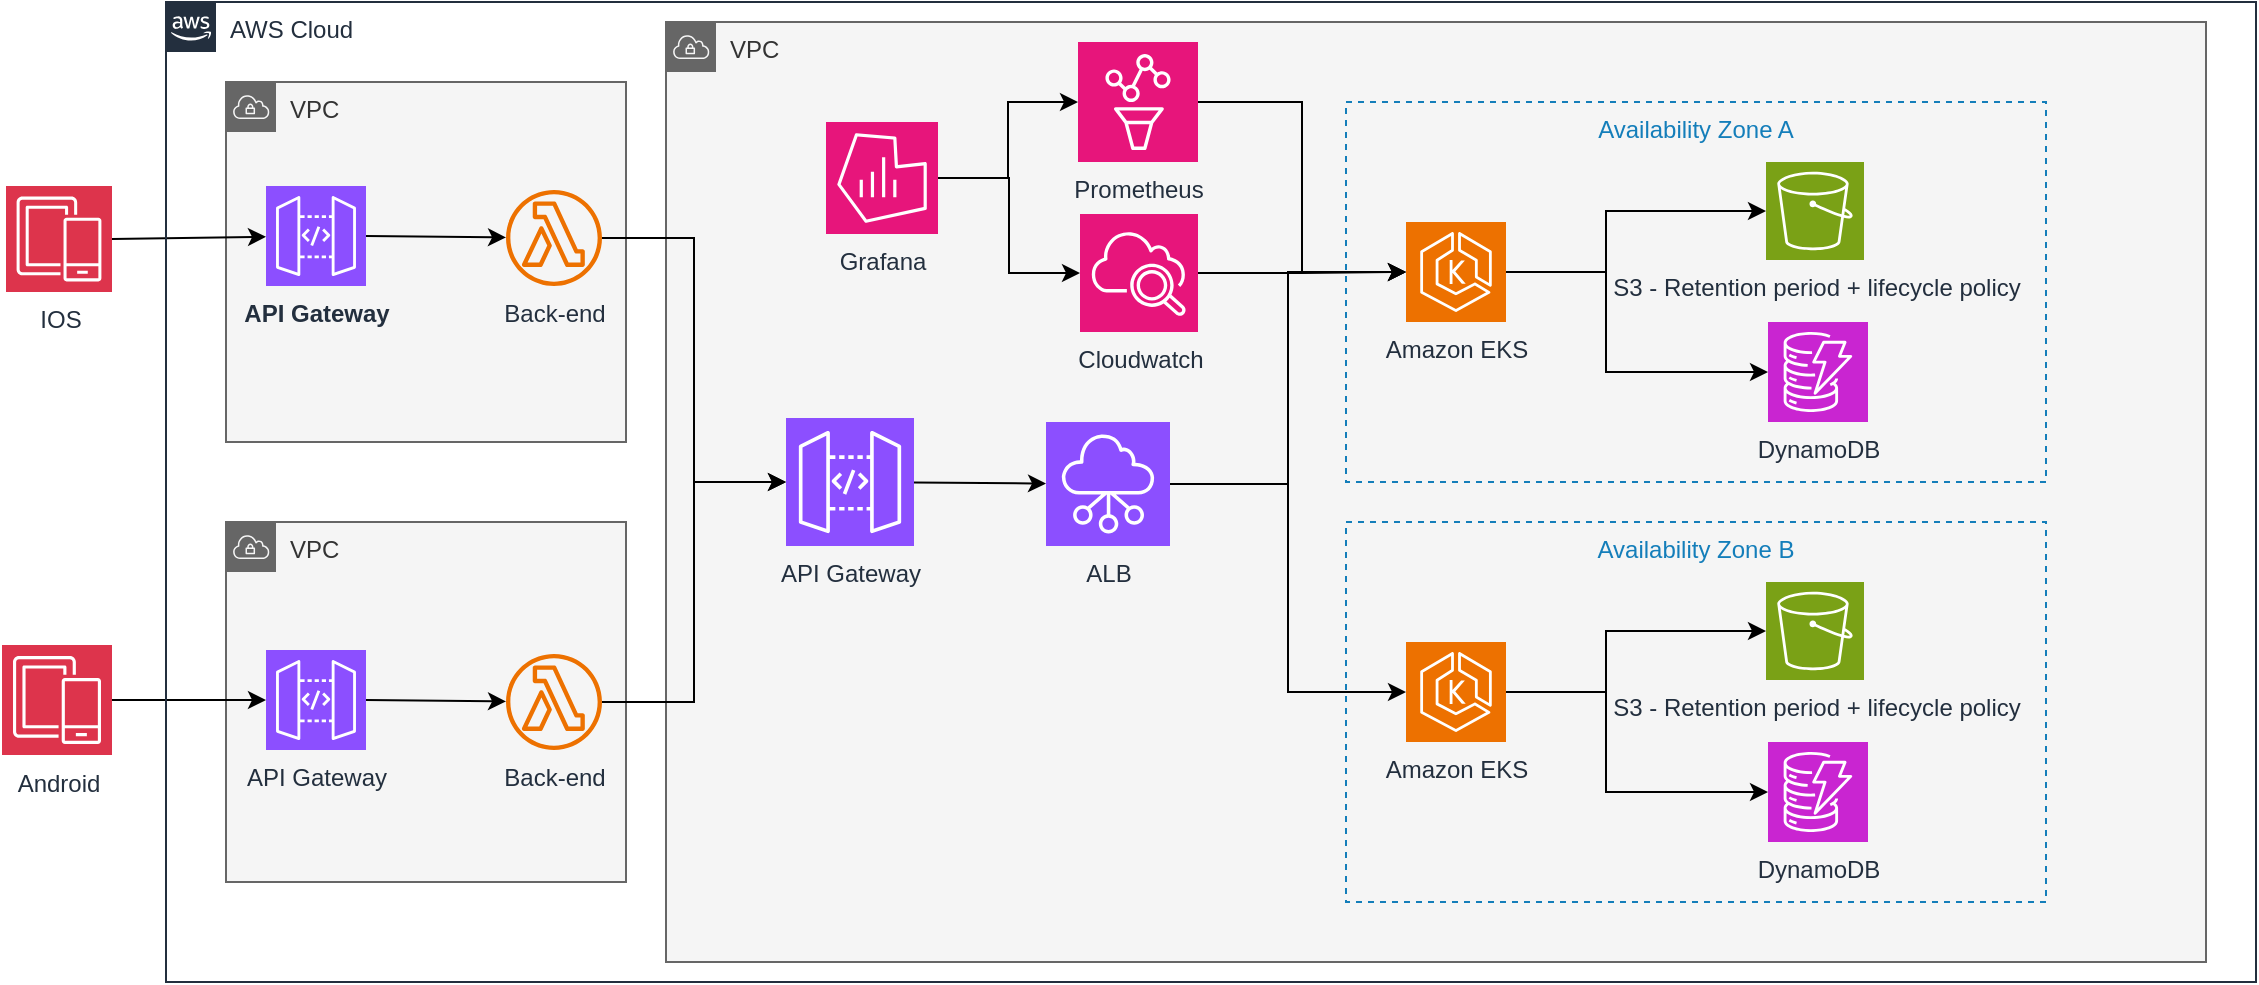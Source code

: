 <mxfile version="21.7.4" type="github">
  <diagram name="Page-1" id="ZGIYcpiNsp2aGkSfMP8p">
    <mxGraphModel dx="2019" dy="758" grid="1" gridSize="10" guides="1" tooltips="1" connect="1" arrows="1" fold="1" page="1" pageScale="1" pageWidth="850" pageHeight="1100" math="0" shadow="0">
      <root>
        <mxCell id="0" />
        <mxCell id="1" parent="0" />
        <mxCell id="LMTCnSz14OLri7p1V5h--7" value="VPC" style="points=[[0,0],[0.25,0],[0.5,0],[0.75,0],[1,0],[1,0.25],[1,0.5],[1,0.75],[1,1],[0.75,1],[0.5,1],[0.25,1],[0,1],[0,0.75],[0,0.5],[0,0.25]];outlineConnect=0;html=1;whiteSpace=wrap;fontSize=12;fontStyle=0;container=1;pointerEvents=0;collapsible=0;recursiveResize=0;shape=mxgraph.aws4.group;grIcon=mxgraph.aws4.group_vpc;verticalAlign=top;align=left;spacingLeft=30;dashed=0;fillColor=#f5f5f5;fontColor=#333333;strokeColor=#666666;" vertex="1" parent="1">
          <mxGeometry x="180" y="90" width="200" height="180" as="geometry" />
        </mxCell>
        <mxCell id="LMTCnSz14OLri7p1V5h--9" value="Back-end" style="sketch=0;outlineConnect=0;fontColor=#232F3E;gradientColor=none;fillColor=#ED7100;strokeColor=none;dashed=0;verticalLabelPosition=bottom;verticalAlign=top;align=center;html=1;fontSize=12;fontStyle=0;aspect=fixed;pointerEvents=1;shape=mxgraph.aws4.lambda_function;" vertex="1" parent="LMTCnSz14OLri7p1V5h--7">
          <mxGeometry x="140" y="54" width="48" height="48" as="geometry" />
        </mxCell>
        <mxCell id="LMTCnSz14OLri7p1V5h--14" style="rounded=0;orthogonalLoop=1;jettySize=auto;html=1;exitX=1;exitY=0.5;exitDx=0;exitDy=0;exitPerimeter=0;" edge="1" parent="LMTCnSz14OLri7p1V5h--7" source="LMTCnSz14OLri7p1V5h--11" target="LMTCnSz14OLri7p1V5h--9">
          <mxGeometry relative="1" as="geometry" />
        </mxCell>
        <mxCell id="LMTCnSz14OLri7p1V5h--11" value="API Gateway" style="sketch=0;points=[[0,0,0],[0.25,0,0],[0.5,0,0],[0.75,0,0],[1,0,0],[0,1,0],[0.25,1,0],[0.5,1,0],[0.75,1,0],[1,1,0],[0,0.25,0],[0,0.5,0],[0,0.75,0],[1,0.25,0],[1,0.5,0],[1,0.75,0]];outlineConnect=0;fontColor=#232F3E;fillColor=#8C4FFF;strokeColor=#ffffff;dashed=0;verticalLabelPosition=bottom;verticalAlign=top;align=center;html=1;fontSize=12;fontStyle=1;aspect=fixed;shape=mxgraph.aws4.resourceIcon;resIcon=mxgraph.aws4.api_gateway;" vertex="1" parent="LMTCnSz14OLri7p1V5h--7">
          <mxGeometry x="20" y="52" width="50" height="50" as="geometry" />
        </mxCell>
        <mxCell id="LMTCnSz14OLri7p1V5h--8" value="VPC" style="points=[[0,0],[0.25,0],[0.5,0],[0.75,0],[1,0],[1,0.25],[1,0.5],[1,0.75],[1,1],[0.75,1],[0.5,1],[0.25,1],[0,1],[0,0.75],[0,0.5],[0,0.25]];outlineConnect=0;html=1;whiteSpace=wrap;fontSize=12;fontStyle=0;container=1;pointerEvents=0;collapsible=0;recursiveResize=0;shape=mxgraph.aws4.group;grIcon=mxgraph.aws4.group_vpc;strokeColor=#666666;fillColor=#f5f5f5;verticalAlign=top;align=left;spacingLeft=30;dashed=0;fontColor=#333333;" vertex="1" parent="1">
          <mxGeometry x="180" y="310" width="200" height="180" as="geometry" />
        </mxCell>
        <mxCell id="LMTCnSz14OLri7p1V5h--10" value="Back-end" style="sketch=0;outlineConnect=0;fontColor=#232F3E;gradientColor=none;fillColor=#ED7100;strokeColor=none;dashed=0;verticalLabelPosition=bottom;verticalAlign=top;align=center;html=1;fontSize=12;fontStyle=0;aspect=fixed;pointerEvents=1;shape=mxgraph.aws4.lambda_function;" vertex="1" parent="LMTCnSz14OLri7p1V5h--8">
          <mxGeometry x="140" y="66" width="48" height="48" as="geometry" />
        </mxCell>
        <mxCell id="LMTCnSz14OLri7p1V5h--13" style="rounded=0;orthogonalLoop=1;jettySize=auto;html=1;exitX=1;exitY=0.5;exitDx=0;exitDy=0;exitPerimeter=0;" edge="1" parent="LMTCnSz14OLri7p1V5h--8" source="LMTCnSz14OLri7p1V5h--12" target="LMTCnSz14OLri7p1V5h--10">
          <mxGeometry relative="1" as="geometry" />
        </mxCell>
        <mxCell id="LMTCnSz14OLri7p1V5h--12" value="API Gateway" style="sketch=0;points=[[0,0,0],[0.25,0,0],[0.5,0,0],[0.75,0,0],[1,0,0],[0,1,0],[0.25,1,0],[0.5,1,0],[0.75,1,0],[1,1,0],[0,0.25,0],[0,0.5,0],[0,0.75,0],[1,0.25,0],[1,0.5,0],[1,0.75,0]];outlineConnect=0;fontColor=#232F3E;fillColor=#8C4FFF;strokeColor=#ffffff;dashed=0;verticalLabelPosition=bottom;verticalAlign=top;align=center;html=1;fontSize=12;fontStyle=0;aspect=fixed;shape=mxgraph.aws4.resourceIcon;resIcon=mxgraph.aws4.api_gateway;" vertex="1" parent="LMTCnSz14OLri7p1V5h--8">
          <mxGeometry x="20" y="64" width="50" height="50" as="geometry" />
        </mxCell>
        <mxCell id="LMTCnSz14OLri7p1V5h--17" style="rounded=0;orthogonalLoop=1;jettySize=auto;html=1;exitX=1;exitY=0.5;exitDx=0;exitDy=0;exitPerimeter=0;" edge="1" parent="1" source="LMTCnSz14OLri7p1V5h--15" target="LMTCnSz14OLri7p1V5h--11">
          <mxGeometry relative="1" as="geometry" />
        </mxCell>
        <mxCell id="LMTCnSz14OLri7p1V5h--15" value="IOS" style="sketch=0;points=[[0,0,0],[0.25,0,0],[0.5,0,0],[0.75,0,0],[1,0,0],[0,1,0],[0.25,1,0],[0.5,1,0],[0.75,1,0],[1,1,0],[0,0.25,0],[0,0.5,0],[0,0.75,0],[1,0.25,0],[1,0.5,0],[1,0.75,0]];outlineConnect=0;fontColor=#232F3E;fillColor=#DD344C;strokeColor=#ffffff;dashed=0;verticalLabelPosition=bottom;verticalAlign=top;align=center;html=1;fontSize=12;fontStyle=0;aspect=fixed;shape=mxgraph.aws4.resourceIcon;resIcon=mxgraph.aws4.mobile;" vertex="1" parent="1">
          <mxGeometry x="70" y="142" width="53" height="53" as="geometry" />
        </mxCell>
        <mxCell id="LMTCnSz14OLri7p1V5h--18" style="rounded=0;orthogonalLoop=1;jettySize=auto;html=1;" edge="1" parent="1" source="LMTCnSz14OLri7p1V5h--16" target="LMTCnSz14OLri7p1V5h--12">
          <mxGeometry relative="1" as="geometry" />
        </mxCell>
        <mxCell id="LMTCnSz14OLri7p1V5h--16" value="Android" style="sketch=0;points=[[0,0,0],[0.25,0,0],[0.5,0,0],[0.75,0,0],[1,0,0],[0,1,0],[0.25,1,0],[0.5,1,0],[0.75,1,0],[1,1,0],[0,0.25,0],[0,0.5,0],[0,0.75,0],[1,0.25,0],[1,0.5,0],[1,0.75,0]];outlineConnect=0;fontColor=#232F3E;fillColor=#DD344C;strokeColor=#ffffff;dashed=0;verticalLabelPosition=bottom;verticalAlign=top;align=center;html=1;fontSize=12;fontStyle=0;aspect=fixed;shape=mxgraph.aws4.resourceIcon;resIcon=mxgraph.aws4.mobile;" vertex="1" parent="1">
          <mxGeometry x="68" y="371.5" width="55" height="55" as="geometry" />
        </mxCell>
        <mxCell id="LMTCnSz14OLri7p1V5h--38" value="AWS Cloud" style="points=[[0,0],[0.25,0],[0.5,0],[0.75,0],[1,0],[1,0.25],[1,0.5],[1,0.75],[1,1],[0.75,1],[0.5,1],[0.25,1],[0,1],[0,0.75],[0,0.5],[0,0.25]];outlineConnect=0;gradientColor=none;html=1;whiteSpace=wrap;fontSize=12;fontStyle=0;container=1;pointerEvents=0;collapsible=0;recursiveResize=0;shape=mxgraph.aws4.group;grIcon=mxgraph.aws4.group_aws_cloud_alt;strokeColor=#232F3E;fillColor=none;verticalAlign=top;align=left;spacingLeft=30;fontColor=#232F3E;dashed=0;" vertex="1" parent="1">
          <mxGeometry x="150" y="50" width="1045" height="490" as="geometry" />
        </mxCell>
        <mxCell id="LMTCnSz14OLri7p1V5h--19" value="VPC" style="points=[[0,0],[0.25,0],[0.5,0],[0.75,0],[1,0],[1,0.25],[1,0.5],[1,0.75],[1,1],[0.75,1],[0.5,1],[0.25,1],[0,1],[0,0.75],[0,0.5],[0,0.25]];outlineConnect=0;html=1;whiteSpace=wrap;fontSize=12;fontStyle=0;container=0;pointerEvents=0;collapsible=0;recursiveResize=0;shape=mxgraph.aws4.group;grIcon=mxgraph.aws4.group_vpc;strokeColor=#666666;fillColor=#f5f5f5;verticalAlign=top;align=left;spacingLeft=30;dashed=0;fontColor=#333333;movable=1;resizable=1;rotatable=1;deletable=1;editable=1;locked=0;connectable=1;" vertex="1" parent="LMTCnSz14OLri7p1V5h--38">
          <mxGeometry x="250" y="10" width="770" height="470" as="geometry" />
        </mxCell>
        <mxCell id="LMTCnSz14OLri7p1V5h--74" style="edgeStyle=orthogonalEdgeStyle;rounded=0;orthogonalLoop=1;jettySize=auto;html=1;entryX=0;entryY=0.5;entryDx=0;entryDy=0;entryPerimeter=0;" edge="1" parent="LMTCnSz14OLri7p1V5h--38" source="LMTCnSz14OLri7p1V5h--46" target="LMTCnSz14OLri7p1V5h--73">
          <mxGeometry relative="1" as="geometry" />
        </mxCell>
        <mxCell id="LMTCnSz14OLri7p1V5h--46" value="ALB" style="sketch=0;points=[[0,0,0],[0.25,0,0],[0.5,0,0],[0.75,0,0],[1,0,0],[0,1,0],[0.25,1,0],[0.5,1,0],[0.75,1,0],[1,1,0],[0,0.25,0],[0,0.5,0],[0,0.75,0],[1,0.25,0],[1,0.5,0],[1,0.75,0]];outlineConnect=0;fontColor=#232F3E;fillColor=#8C4FFF;strokeColor=#ffffff;dashed=0;verticalLabelPosition=bottom;verticalAlign=top;align=center;html=1;fontSize=12;fontStyle=0;aspect=fixed;shape=mxgraph.aws4.resourceIcon;resIcon=mxgraph.aws4.networking_and_content_delivery;" vertex="1" parent="LMTCnSz14OLri7p1V5h--38">
          <mxGeometry x="440" y="210" width="62" height="62" as="geometry" />
        </mxCell>
        <mxCell id="LMTCnSz14OLri7p1V5h--61" value="" style="rounded=0;orthogonalLoop=1;jettySize=auto;html=1;" edge="1" parent="LMTCnSz14OLri7p1V5h--38" source="LMTCnSz14OLri7p1V5h--24" target="LMTCnSz14OLri7p1V5h--46">
          <mxGeometry relative="1" as="geometry" />
        </mxCell>
        <mxCell id="LMTCnSz14OLri7p1V5h--24" value="API Gateway" style="sketch=0;points=[[0,0,0],[0.25,0,0],[0.5,0,0],[0.75,0,0],[1,0,0],[0,1,0],[0.25,1,0],[0.5,1,0],[0.75,1,0],[1,1,0],[0,0.25,0],[0,0.5,0],[0,0.75,0],[1,0.25,0],[1,0.5,0],[1,0.75,0]];outlineConnect=0;fontColor=#232F3E;fillColor=#8C4FFF;strokeColor=#ffffff;dashed=0;verticalLabelPosition=bottom;verticalAlign=top;align=center;html=1;fontSize=12;fontStyle=0;aspect=fixed;shape=mxgraph.aws4.resourceIcon;resIcon=mxgraph.aws4.api_gateway;" vertex="1" parent="LMTCnSz14OLri7p1V5h--38">
          <mxGeometry x="310" y="208" width="64" height="64" as="geometry" />
        </mxCell>
        <mxCell id="LMTCnSz14OLri7p1V5h--25" value="Availability Zone A" style="fillColor=none;strokeColor=#147EBA;dashed=1;verticalAlign=top;fontStyle=0;fontColor=#147EBA;whiteSpace=wrap;html=1;" vertex="1" parent="LMTCnSz14OLri7p1V5h--38">
          <mxGeometry x="590" y="50" width="350" height="190" as="geometry" />
        </mxCell>
        <mxCell id="LMTCnSz14OLri7p1V5h--44" value="Prometheus" style="sketch=0;points=[[0,0,0],[0.25,0,0],[0.5,0,0],[0.75,0,0],[1,0,0],[0,1,0],[0.25,1,0],[0.5,1,0],[0.75,1,0],[1,1,0],[0,0.25,0],[0,0.5,0],[0,0.75,0],[1,0.25,0],[1,0.5,0],[1,0.75,0]];points=[[0,0,0],[0.25,0,0],[0.5,0,0],[0.75,0,0],[1,0,0],[0,1,0],[0.25,1,0],[0.5,1,0],[0.75,1,0],[1,1,0],[0,0.25,0],[0,0.5,0],[0,0.75,0],[1,0.25,0],[1,0.5,0],[1,0.75,0]];outlineConnect=0;fontColor=#232F3E;fillColor=#E7157B;strokeColor=#ffffff;dashed=0;verticalLabelPosition=bottom;verticalAlign=top;align=center;html=1;fontSize=12;fontStyle=0;aspect=fixed;shape=mxgraph.aws4.resourceIcon;resIcon=mxgraph.aws4.managed_service_for_prometheus;" vertex="1" parent="LMTCnSz14OLri7p1V5h--38">
          <mxGeometry x="456" y="20" width="60" height="60" as="geometry" />
        </mxCell>
        <mxCell id="LMTCnSz14OLri7p1V5h--42" value="Cloudwatch" style="sketch=0;points=[[0,0,0],[0.25,0,0],[0.5,0,0],[0.75,0,0],[1,0,0],[0,1,0],[0.25,1,0],[0.5,1,0],[0.75,1,0],[1,1,0],[0,0.25,0],[0,0.5,0],[0,0.75,0],[1,0.25,0],[1,0.5,0],[1,0.75,0]];points=[[0,0,0],[0.25,0,0],[0.5,0,0],[0.75,0,0],[1,0,0],[0,1,0],[0.25,1,0],[0.5,1,0],[0.75,1,0],[1,1,0],[0,0.25,0],[0,0.5,0],[0,0.75,0],[1,0.25,0],[1,0.5,0],[1,0.75,0]];outlineConnect=0;fontColor=#232F3E;fillColor=#E7157B;strokeColor=#ffffff;dashed=0;verticalLabelPosition=bottom;verticalAlign=top;align=center;html=1;fontSize=12;fontStyle=0;aspect=fixed;shape=mxgraph.aws4.resourceIcon;resIcon=mxgraph.aws4.cloudwatch_2;" vertex="1" parent="LMTCnSz14OLri7p1V5h--38">
          <mxGeometry x="457" y="106" width="59" height="59" as="geometry" />
        </mxCell>
        <mxCell id="LMTCnSz14OLri7p1V5h--57" value="" style="edgeStyle=orthogonalEdgeStyle;rounded=0;orthogonalLoop=1;jettySize=auto;html=1;" edge="1" parent="LMTCnSz14OLri7p1V5h--38" source="LMTCnSz14OLri7p1V5h--43" target="LMTCnSz14OLri7p1V5h--42">
          <mxGeometry relative="1" as="geometry" />
        </mxCell>
        <mxCell id="LMTCnSz14OLri7p1V5h--58" style="edgeStyle=orthogonalEdgeStyle;rounded=0;orthogonalLoop=1;jettySize=auto;html=1;" edge="1" parent="LMTCnSz14OLri7p1V5h--38" source="LMTCnSz14OLri7p1V5h--43" target="LMTCnSz14OLri7p1V5h--44">
          <mxGeometry relative="1" as="geometry" />
        </mxCell>
        <mxCell id="LMTCnSz14OLri7p1V5h--43" value="Grafana" style="sketch=0;points=[[0,0,0],[0.25,0,0],[0.5,0,0],[0.75,0,0],[1,0,0],[0,1,0],[0.25,1,0],[0.5,1,0],[0.75,1,0],[1,1,0],[0,0.25,0],[0,0.5,0],[0,0.75,0],[1,0.25,0],[1,0.5,0],[1,0.75,0]];points=[[0,0,0],[0.25,0,0],[0.5,0,0],[0.75,0,0],[1,0,0],[0,1,0],[0.25,1,0],[0.5,1,0],[0.75,1,0],[1,1,0],[0,0.25,0],[0,0.5,0],[0,0.75,0],[1,0.25,0],[1,0.5,0],[1,0.75,0]];outlineConnect=0;fontColor=#232F3E;fillColor=#E7157B;strokeColor=#ffffff;dashed=0;verticalLabelPosition=bottom;verticalAlign=top;align=center;html=1;fontSize=12;fontStyle=0;aspect=fixed;shape=mxgraph.aws4.resourceIcon;resIcon=mxgraph.aws4.managed_service_for_grafana;" vertex="1" parent="LMTCnSz14OLri7p1V5h--38">
          <mxGeometry x="330" y="60" width="56" height="56" as="geometry" />
        </mxCell>
        <mxCell id="LMTCnSz14OLri7p1V5h--68" value="Availability Zone B" style="fillColor=none;strokeColor=#147EBA;dashed=1;verticalAlign=top;fontStyle=0;fontColor=#147EBA;whiteSpace=wrap;html=1;" vertex="1" parent="LMTCnSz14OLri7p1V5h--38">
          <mxGeometry x="590" y="260" width="350" height="190" as="geometry" />
        </mxCell>
        <mxCell id="LMTCnSz14OLri7p1V5h--69" value="S3 - Retention period + lifecycle policy" style="sketch=0;points=[[0,0,0],[0.25,0,0],[0.5,0,0],[0.75,0,0],[1,0,0],[0,1,0],[0.25,1,0],[0.5,1,0],[0.75,1,0],[1,1,0],[0,0.25,0],[0,0.5,0],[0,0.75,0],[1,0.25,0],[1,0.5,0],[1,0.75,0]];outlineConnect=0;fontColor=#232F3E;fillColor=#7AA116;strokeColor=#ffffff;dashed=0;verticalLabelPosition=bottom;verticalAlign=top;align=center;html=1;fontSize=12;fontStyle=0;aspect=fixed;shape=mxgraph.aws4.resourceIcon;resIcon=mxgraph.aws4.s3;" vertex="1" parent="LMTCnSz14OLri7p1V5h--38">
          <mxGeometry x="800" y="290" width="49" height="49" as="geometry" />
        </mxCell>
        <mxCell id="LMTCnSz14OLri7p1V5h--70" value="DynamoDB" style="sketch=0;points=[[0,0,0],[0.25,0,0],[0.5,0,0],[0.75,0,0],[1,0,0],[0,1,0],[0.25,1,0],[0.5,1,0],[0.75,1,0],[1,1,0],[0,0.25,0],[0,0.5,0],[0,0.75,0],[1,0.25,0],[1,0.5,0],[1,0.75,0]];outlineConnect=0;fontColor=#232F3E;fillColor=#C925D1;strokeColor=#ffffff;dashed=0;verticalLabelPosition=bottom;verticalAlign=top;align=center;html=1;fontSize=12;fontStyle=0;aspect=fixed;shape=mxgraph.aws4.resourceIcon;resIcon=mxgraph.aws4.dynamodb;" vertex="1" parent="LMTCnSz14OLri7p1V5h--38">
          <mxGeometry x="801" y="370" width="50" height="50" as="geometry" />
        </mxCell>
        <mxCell id="LMTCnSz14OLri7p1V5h--71" style="edgeStyle=orthogonalEdgeStyle;rounded=0;orthogonalLoop=1;jettySize=auto;html=1;entryX=0;entryY=0.5;entryDx=0;entryDy=0;entryPerimeter=0;" edge="1" parent="LMTCnSz14OLri7p1V5h--38" source="LMTCnSz14OLri7p1V5h--73" target="LMTCnSz14OLri7p1V5h--69">
          <mxGeometry relative="1" as="geometry">
            <Array as="points">
              <mxPoint x="720" y="345" />
              <mxPoint x="720" y="315" />
            </Array>
          </mxGeometry>
        </mxCell>
        <mxCell id="LMTCnSz14OLri7p1V5h--72" style="edgeStyle=orthogonalEdgeStyle;rounded=0;orthogonalLoop=1;jettySize=auto;html=1;" edge="1" parent="LMTCnSz14OLri7p1V5h--38" source="LMTCnSz14OLri7p1V5h--73" target="LMTCnSz14OLri7p1V5h--70">
          <mxGeometry relative="1" as="geometry">
            <Array as="points">
              <mxPoint x="720" y="345" />
              <mxPoint x="720" y="395" />
            </Array>
          </mxGeometry>
        </mxCell>
        <mxCell id="LMTCnSz14OLri7p1V5h--73" value="Amazon EKS" style="sketch=0;points=[[0,0,0],[0.25,0,0],[0.5,0,0],[0.75,0,0],[1,0,0],[0,1,0],[0.25,1,0],[0.5,1,0],[0.75,1,0],[1,1,0],[0,0.25,0],[0,0.5,0],[0,0.75,0],[1,0.25,0],[1,0.5,0],[1,0.75,0]];outlineConnect=0;fontColor=#232F3E;fillColor=#ED7100;strokeColor=#ffffff;dashed=0;verticalLabelPosition=bottom;verticalAlign=top;align=center;html=1;fontSize=12;fontStyle=0;aspect=fixed;shape=mxgraph.aws4.resourceIcon;resIcon=mxgraph.aws4.eks;" vertex="1" parent="LMTCnSz14OLri7p1V5h--38">
          <mxGeometry x="620" y="320" width="50" height="50" as="geometry" />
        </mxCell>
        <mxCell id="LMTCnSz14OLri7p1V5h--29" value="S3 - Retention period + lifecycle policy" style="sketch=0;points=[[0,0,0],[0.25,0,0],[0.5,0,0],[0.75,0,0],[1,0,0],[0,1,0],[0.25,1,0],[0.5,1,0],[0.75,1,0],[1,1,0],[0,0.25,0],[0,0.5,0],[0,0.75,0],[1,0.25,0],[1,0.5,0],[1,0.75,0]];outlineConnect=0;fontColor=#232F3E;fillColor=#7AA116;strokeColor=#ffffff;dashed=0;verticalLabelPosition=bottom;verticalAlign=top;align=center;html=1;fontSize=12;fontStyle=0;aspect=fixed;shape=mxgraph.aws4.resourceIcon;resIcon=mxgraph.aws4.s3;" vertex="1" parent="1">
          <mxGeometry x="950" y="130" width="49" height="49" as="geometry" />
        </mxCell>
        <mxCell id="LMTCnSz14OLri7p1V5h--32" value="DynamoDB" style="sketch=0;points=[[0,0,0],[0.25,0,0],[0.5,0,0],[0.75,0,0],[1,0,0],[0,1,0],[0.25,1,0],[0.5,1,0],[0.75,1,0],[1,1,0],[0,0.25,0],[0,0.5,0],[0,0.75,0],[1,0.25,0],[1,0.5,0],[1,0.75,0]];outlineConnect=0;fontColor=#232F3E;fillColor=#C925D1;strokeColor=#ffffff;dashed=0;verticalLabelPosition=bottom;verticalAlign=top;align=center;html=1;fontSize=12;fontStyle=0;aspect=fixed;shape=mxgraph.aws4.resourceIcon;resIcon=mxgraph.aws4.dynamodb;" vertex="1" parent="1">
          <mxGeometry x="951" y="210" width="50" height="50" as="geometry" />
        </mxCell>
        <mxCell id="LMTCnSz14OLri7p1V5h--66" style="edgeStyle=orthogonalEdgeStyle;rounded=0;orthogonalLoop=1;jettySize=auto;html=1;entryX=0;entryY=0.5;entryDx=0;entryDy=0;entryPerimeter=0;" edge="1" parent="1" source="LMTCnSz14OLri7p1V5h--40" target="LMTCnSz14OLri7p1V5h--29">
          <mxGeometry relative="1" as="geometry">
            <Array as="points">
              <mxPoint x="870" y="185" />
              <mxPoint x="870" y="155" />
            </Array>
          </mxGeometry>
        </mxCell>
        <mxCell id="LMTCnSz14OLri7p1V5h--67" style="edgeStyle=orthogonalEdgeStyle;rounded=0;orthogonalLoop=1;jettySize=auto;html=1;" edge="1" parent="1" source="LMTCnSz14OLri7p1V5h--40" target="LMTCnSz14OLri7p1V5h--32">
          <mxGeometry relative="1" as="geometry">
            <Array as="points">
              <mxPoint x="870" y="185" />
              <mxPoint x="870" y="235" />
            </Array>
          </mxGeometry>
        </mxCell>
        <mxCell id="LMTCnSz14OLri7p1V5h--40" value="Amazon EKS" style="sketch=0;points=[[0,0,0],[0.25,0,0],[0.5,0,0],[0.75,0,0],[1,0,0],[0,1,0],[0.25,1,0],[0.5,1,0],[0.75,1,0],[1,1,0],[0,0.25,0],[0,0.5,0],[0,0.75,0],[1,0.25,0],[1,0.5,0],[1,0.75,0]];outlineConnect=0;fontColor=#232F3E;fillColor=#ED7100;strokeColor=#ffffff;dashed=0;verticalLabelPosition=bottom;verticalAlign=top;align=center;html=1;fontSize=12;fontStyle=0;aspect=fixed;shape=mxgraph.aws4.resourceIcon;resIcon=mxgraph.aws4.eks;" vertex="1" parent="1">
          <mxGeometry x="770" y="160" width="50" height="50" as="geometry" />
        </mxCell>
        <mxCell id="LMTCnSz14OLri7p1V5h--53" value="" style="edgeStyle=orthogonalEdgeStyle;rounded=0;orthogonalLoop=1;jettySize=auto;html=1;" edge="1" parent="1" source="LMTCnSz14OLri7p1V5h--42" target="LMTCnSz14OLri7p1V5h--40">
          <mxGeometry relative="1" as="geometry" />
        </mxCell>
        <mxCell id="LMTCnSz14OLri7p1V5h--52" value="" style="edgeStyle=orthogonalEdgeStyle;rounded=0;orthogonalLoop=1;jettySize=auto;html=1;entryX=0;entryY=0.5;entryDx=0;entryDy=0;entryPerimeter=0;" edge="1" parent="1" source="LMTCnSz14OLri7p1V5h--44" target="LMTCnSz14OLri7p1V5h--40">
          <mxGeometry relative="1" as="geometry" />
        </mxCell>
        <mxCell id="LMTCnSz14OLri7p1V5h--59" style="edgeStyle=orthogonalEdgeStyle;rounded=0;orthogonalLoop=1;jettySize=auto;html=1;entryX=0;entryY=0.5;entryDx=0;entryDy=0;entryPerimeter=0;" edge="1" parent="1" source="LMTCnSz14OLri7p1V5h--9" target="LMTCnSz14OLri7p1V5h--24">
          <mxGeometry relative="1" as="geometry" />
        </mxCell>
        <mxCell id="LMTCnSz14OLri7p1V5h--60" style="edgeStyle=orthogonalEdgeStyle;rounded=0;orthogonalLoop=1;jettySize=auto;html=1;entryX=0;entryY=0.5;entryDx=0;entryDy=0;entryPerimeter=0;" edge="1" parent="1" source="LMTCnSz14OLri7p1V5h--10" target="LMTCnSz14OLri7p1V5h--24">
          <mxGeometry relative="1" as="geometry" />
        </mxCell>
        <mxCell id="LMTCnSz14OLri7p1V5h--62" value="" style="edgeStyle=orthogonalEdgeStyle;rounded=0;orthogonalLoop=1;jettySize=auto;html=1;entryX=0;entryY=0.5;entryDx=0;entryDy=0;entryPerimeter=0;" edge="1" parent="1" source="LMTCnSz14OLri7p1V5h--46" target="LMTCnSz14OLri7p1V5h--40">
          <mxGeometry relative="1" as="geometry" />
        </mxCell>
      </root>
    </mxGraphModel>
  </diagram>
</mxfile>
